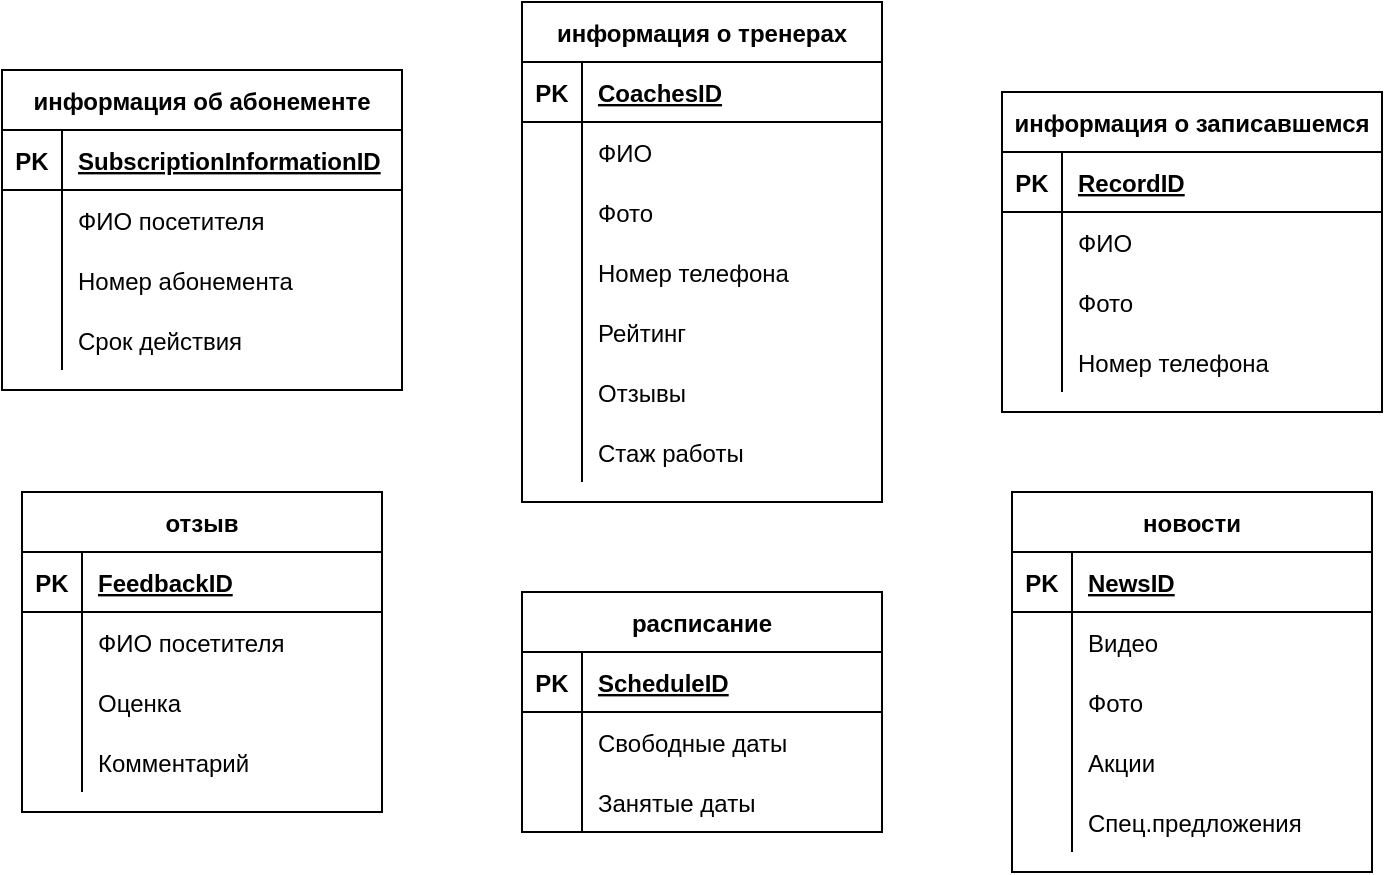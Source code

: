 <mxfile version="13.9.9" type="device"><diagram id="R2lEEEUBdFMjLlhIrx00" name="Page-1"><mxGraphModel dx="1086" dy="626" grid="1" gridSize="10" guides="1" tooltips="1" connect="1" arrows="1" fold="1" page="1" pageScale="1" pageWidth="850" pageHeight="1100" math="0" shadow="0" extFonts="Permanent Marker^https://fonts.googleapis.com/css?family=Permanent+Marker"><root><mxCell id="0"/><mxCell id="1" parent="0"/><mxCell id="PER4lEOagkF68jxOfGZN-2" value="информация об абонементе" style="shape=table;startSize=30;container=1;collapsible=1;childLayout=tableLayout;fixedRows=1;rowLines=0;fontStyle=1;align=center;resizeLast=1;" vertex="1" parent="1"><mxGeometry x="120" y="99" width="200" height="160" as="geometry"/></mxCell><mxCell id="PER4lEOagkF68jxOfGZN-3" value="" style="shape=partialRectangle;collapsible=0;dropTarget=0;pointerEvents=0;fillColor=none;top=0;left=0;bottom=1;right=0;points=[[0,0.5],[1,0.5]];portConstraint=eastwest;" vertex="1" parent="PER4lEOagkF68jxOfGZN-2"><mxGeometry y="30" width="200" height="30" as="geometry"/></mxCell><mxCell id="PER4lEOagkF68jxOfGZN-4" value="PK" style="shape=partialRectangle;connectable=0;fillColor=none;top=0;left=0;bottom=0;right=0;fontStyle=1;overflow=hidden;" vertex="1" parent="PER4lEOagkF68jxOfGZN-3"><mxGeometry width="30" height="30" as="geometry"/></mxCell><mxCell id="PER4lEOagkF68jxOfGZN-5" value="SubscriptionInformationID" style="shape=partialRectangle;connectable=0;fillColor=none;top=0;left=0;bottom=0;right=0;align=left;spacingLeft=6;fontStyle=5;overflow=hidden;" vertex="1" parent="PER4lEOagkF68jxOfGZN-3"><mxGeometry x="30" width="170" height="30" as="geometry"/></mxCell><mxCell id="PER4lEOagkF68jxOfGZN-6" value="" style="shape=partialRectangle;collapsible=0;dropTarget=0;pointerEvents=0;fillColor=none;top=0;left=0;bottom=0;right=0;points=[[0,0.5],[1,0.5]];portConstraint=eastwest;" vertex="1" parent="PER4lEOagkF68jxOfGZN-2"><mxGeometry y="60" width="200" height="30" as="geometry"/></mxCell><mxCell id="PER4lEOagkF68jxOfGZN-7" value="" style="shape=partialRectangle;connectable=0;fillColor=none;top=0;left=0;bottom=0;right=0;editable=1;overflow=hidden;" vertex="1" parent="PER4lEOagkF68jxOfGZN-6"><mxGeometry width="30" height="30" as="geometry"/></mxCell><mxCell id="PER4lEOagkF68jxOfGZN-8" value="ФИО посетителя" style="shape=partialRectangle;connectable=0;fillColor=none;top=0;left=0;bottom=0;right=0;align=left;spacingLeft=6;overflow=hidden;" vertex="1" parent="PER4lEOagkF68jxOfGZN-6"><mxGeometry x="30" width="170" height="30" as="geometry"/></mxCell><mxCell id="PER4lEOagkF68jxOfGZN-9" value="" style="shape=partialRectangle;collapsible=0;dropTarget=0;pointerEvents=0;fillColor=none;top=0;left=0;bottom=0;right=0;points=[[0,0.5],[1,0.5]];portConstraint=eastwest;" vertex="1" parent="PER4lEOagkF68jxOfGZN-2"><mxGeometry y="90" width="200" height="30" as="geometry"/></mxCell><mxCell id="PER4lEOagkF68jxOfGZN-10" value="" style="shape=partialRectangle;connectable=0;fillColor=none;top=0;left=0;bottom=0;right=0;editable=1;overflow=hidden;" vertex="1" parent="PER4lEOagkF68jxOfGZN-9"><mxGeometry width="30" height="30" as="geometry"/></mxCell><mxCell id="PER4lEOagkF68jxOfGZN-11" value="Номер абонемента" style="shape=partialRectangle;connectable=0;fillColor=none;top=0;left=0;bottom=0;right=0;align=left;spacingLeft=6;overflow=hidden;" vertex="1" parent="PER4lEOagkF68jxOfGZN-9"><mxGeometry x="30" width="170" height="30" as="geometry"/></mxCell><mxCell id="PER4lEOagkF68jxOfGZN-12" value="" style="shape=partialRectangle;collapsible=0;dropTarget=0;pointerEvents=0;fillColor=none;top=0;left=0;bottom=0;right=0;points=[[0,0.5],[1,0.5]];portConstraint=eastwest;" vertex="1" parent="PER4lEOagkF68jxOfGZN-2"><mxGeometry y="120" width="200" height="30" as="geometry"/></mxCell><mxCell id="PER4lEOagkF68jxOfGZN-13" value="" style="shape=partialRectangle;connectable=0;fillColor=none;top=0;left=0;bottom=0;right=0;editable=1;overflow=hidden;" vertex="1" parent="PER4lEOagkF68jxOfGZN-12"><mxGeometry width="30" height="30" as="geometry"/></mxCell><mxCell id="PER4lEOagkF68jxOfGZN-14" value="Срок действия" style="shape=partialRectangle;connectable=0;fillColor=none;top=0;left=0;bottom=0;right=0;align=left;spacingLeft=6;overflow=hidden;" vertex="1" parent="PER4lEOagkF68jxOfGZN-12"><mxGeometry x="30" width="170" height="30" as="geometry"/></mxCell><mxCell id="PER4lEOagkF68jxOfGZN-19" value="отзыв" style="shape=table;startSize=30;container=1;collapsible=1;childLayout=tableLayout;fixedRows=1;rowLines=0;fontStyle=1;align=center;resizeLast=1;" vertex="1" parent="1"><mxGeometry x="130" y="310" width="180" height="160" as="geometry"/></mxCell><mxCell id="PER4lEOagkF68jxOfGZN-20" value="" style="shape=partialRectangle;collapsible=0;dropTarget=0;pointerEvents=0;fillColor=none;top=0;left=0;bottom=1;right=0;points=[[0,0.5],[1,0.5]];portConstraint=eastwest;" vertex="1" parent="PER4lEOagkF68jxOfGZN-19"><mxGeometry y="30" width="180" height="30" as="geometry"/></mxCell><mxCell id="PER4lEOagkF68jxOfGZN-21" value="PK" style="shape=partialRectangle;connectable=0;fillColor=none;top=0;left=0;bottom=0;right=0;fontStyle=1;overflow=hidden;" vertex="1" parent="PER4lEOagkF68jxOfGZN-20"><mxGeometry width="30" height="30" as="geometry"/></mxCell><mxCell id="PER4lEOagkF68jxOfGZN-22" value="FeedbackID" style="shape=partialRectangle;connectable=0;fillColor=none;top=0;left=0;bottom=0;right=0;align=left;spacingLeft=6;fontStyle=5;overflow=hidden;" vertex="1" parent="PER4lEOagkF68jxOfGZN-20"><mxGeometry x="30" width="150" height="30" as="geometry"/></mxCell><mxCell id="PER4lEOagkF68jxOfGZN-23" value="" style="shape=partialRectangle;collapsible=0;dropTarget=0;pointerEvents=0;fillColor=none;top=0;left=0;bottom=0;right=0;points=[[0,0.5],[1,0.5]];portConstraint=eastwest;" vertex="1" parent="PER4lEOagkF68jxOfGZN-19"><mxGeometry y="60" width="180" height="30" as="geometry"/></mxCell><mxCell id="PER4lEOagkF68jxOfGZN-24" value="" style="shape=partialRectangle;connectable=0;fillColor=none;top=0;left=0;bottom=0;right=0;editable=1;overflow=hidden;" vertex="1" parent="PER4lEOagkF68jxOfGZN-23"><mxGeometry width="30" height="30" as="geometry"/></mxCell><mxCell id="PER4lEOagkF68jxOfGZN-25" value="ФИО посетителя" style="shape=partialRectangle;connectable=0;fillColor=none;top=0;left=0;bottom=0;right=0;align=left;spacingLeft=6;overflow=hidden;" vertex="1" parent="PER4lEOagkF68jxOfGZN-23"><mxGeometry x="30" width="150" height="30" as="geometry"/></mxCell><mxCell id="PER4lEOagkF68jxOfGZN-26" value="" style="shape=partialRectangle;collapsible=0;dropTarget=0;pointerEvents=0;fillColor=none;top=0;left=0;bottom=0;right=0;points=[[0,0.5],[1,0.5]];portConstraint=eastwest;" vertex="1" parent="PER4lEOagkF68jxOfGZN-19"><mxGeometry y="90" width="180" height="30" as="geometry"/></mxCell><mxCell id="PER4lEOagkF68jxOfGZN-27" value="" style="shape=partialRectangle;connectable=0;fillColor=none;top=0;left=0;bottom=0;right=0;editable=1;overflow=hidden;" vertex="1" parent="PER4lEOagkF68jxOfGZN-26"><mxGeometry width="30" height="30" as="geometry"/></mxCell><mxCell id="PER4lEOagkF68jxOfGZN-28" value="Оценка" style="shape=partialRectangle;connectable=0;fillColor=none;top=0;left=0;bottom=0;right=0;align=left;spacingLeft=6;overflow=hidden;" vertex="1" parent="PER4lEOagkF68jxOfGZN-26"><mxGeometry x="30" width="150" height="30" as="geometry"/></mxCell><mxCell id="PER4lEOagkF68jxOfGZN-29" value="" style="shape=partialRectangle;collapsible=0;dropTarget=0;pointerEvents=0;fillColor=none;top=0;left=0;bottom=0;right=0;points=[[0,0.5],[1,0.5]];portConstraint=eastwest;" vertex="1" parent="PER4lEOagkF68jxOfGZN-19"><mxGeometry y="120" width="180" height="30" as="geometry"/></mxCell><mxCell id="PER4lEOagkF68jxOfGZN-30" value="" style="shape=partialRectangle;connectable=0;fillColor=none;top=0;left=0;bottom=0;right=0;editable=1;overflow=hidden;" vertex="1" parent="PER4lEOagkF68jxOfGZN-29"><mxGeometry width="30" height="30" as="geometry"/></mxCell><mxCell id="PER4lEOagkF68jxOfGZN-31" value="Комментарий" style="shape=partialRectangle;connectable=0;fillColor=none;top=0;left=0;bottom=0;right=0;align=left;spacingLeft=6;overflow=hidden;" vertex="1" parent="PER4lEOagkF68jxOfGZN-29"><mxGeometry x="30" width="150" height="30" as="geometry"/></mxCell><mxCell id="PER4lEOagkF68jxOfGZN-32" value="информация о записавшемся" style="shape=table;startSize=30;container=1;collapsible=1;childLayout=tableLayout;fixedRows=1;rowLines=0;fontStyle=1;align=center;resizeLast=1;" vertex="1" parent="1"><mxGeometry x="620" y="110" width="190" height="160" as="geometry"/></mxCell><mxCell id="PER4lEOagkF68jxOfGZN-33" value="" style="shape=partialRectangle;collapsible=0;dropTarget=0;pointerEvents=0;fillColor=none;top=0;left=0;bottom=1;right=0;points=[[0,0.5],[1,0.5]];portConstraint=eastwest;" vertex="1" parent="PER4lEOagkF68jxOfGZN-32"><mxGeometry y="30" width="190" height="30" as="geometry"/></mxCell><mxCell id="PER4lEOagkF68jxOfGZN-34" value="PK" style="shape=partialRectangle;connectable=0;fillColor=none;top=0;left=0;bottom=0;right=0;fontStyle=1;overflow=hidden;" vertex="1" parent="PER4lEOagkF68jxOfGZN-33"><mxGeometry width="30" height="30" as="geometry"/></mxCell><mxCell id="PER4lEOagkF68jxOfGZN-35" value="RecordID" style="shape=partialRectangle;connectable=0;fillColor=none;top=0;left=0;bottom=0;right=0;align=left;spacingLeft=6;fontStyle=5;overflow=hidden;" vertex="1" parent="PER4lEOagkF68jxOfGZN-33"><mxGeometry x="30" width="160" height="30" as="geometry"/></mxCell><mxCell id="PER4lEOagkF68jxOfGZN-36" value="" style="shape=partialRectangle;collapsible=0;dropTarget=0;pointerEvents=0;fillColor=none;top=0;left=0;bottom=0;right=0;points=[[0,0.5],[1,0.5]];portConstraint=eastwest;" vertex="1" parent="PER4lEOagkF68jxOfGZN-32"><mxGeometry y="60" width="190" height="30" as="geometry"/></mxCell><mxCell id="PER4lEOagkF68jxOfGZN-37" value="" style="shape=partialRectangle;connectable=0;fillColor=none;top=0;left=0;bottom=0;right=0;editable=1;overflow=hidden;" vertex="1" parent="PER4lEOagkF68jxOfGZN-36"><mxGeometry width="30" height="30" as="geometry"/></mxCell><mxCell id="PER4lEOagkF68jxOfGZN-38" value="ФИО" style="shape=partialRectangle;connectable=0;fillColor=none;top=0;left=0;bottom=0;right=0;align=left;spacingLeft=6;overflow=hidden;" vertex="1" parent="PER4lEOagkF68jxOfGZN-36"><mxGeometry x="30" width="160" height="30" as="geometry"/></mxCell><mxCell id="PER4lEOagkF68jxOfGZN-39" value="" style="shape=partialRectangle;collapsible=0;dropTarget=0;pointerEvents=0;fillColor=none;top=0;left=0;bottom=0;right=0;points=[[0,0.5],[1,0.5]];portConstraint=eastwest;" vertex="1" parent="PER4lEOagkF68jxOfGZN-32"><mxGeometry y="90" width="190" height="30" as="geometry"/></mxCell><mxCell id="PER4lEOagkF68jxOfGZN-40" value="" style="shape=partialRectangle;connectable=0;fillColor=none;top=0;left=0;bottom=0;right=0;editable=1;overflow=hidden;" vertex="1" parent="PER4lEOagkF68jxOfGZN-39"><mxGeometry width="30" height="30" as="geometry"/></mxCell><mxCell id="PER4lEOagkF68jxOfGZN-41" value="Фото" style="shape=partialRectangle;connectable=0;fillColor=none;top=0;left=0;bottom=0;right=0;align=left;spacingLeft=6;overflow=hidden;" vertex="1" parent="PER4lEOagkF68jxOfGZN-39"><mxGeometry x="30" width="160" height="30" as="geometry"/></mxCell><mxCell id="PER4lEOagkF68jxOfGZN-42" value="" style="shape=partialRectangle;collapsible=0;dropTarget=0;pointerEvents=0;fillColor=none;top=0;left=0;bottom=0;right=0;points=[[0,0.5],[1,0.5]];portConstraint=eastwest;" vertex="1" parent="PER4lEOagkF68jxOfGZN-32"><mxGeometry y="120" width="190" height="30" as="geometry"/></mxCell><mxCell id="PER4lEOagkF68jxOfGZN-43" value="" style="shape=partialRectangle;connectable=0;fillColor=none;top=0;left=0;bottom=0;right=0;editable=1;overflow=hidden;" vertex="1" parent="PER4lEOagkF68jxOfGZN-42"><mxGeometry width="30" height="30" as="geometry"/></mxCell><mxCell id="PER4lEOagkF68jxOfGZN-44" value="Номер телефона" style="shape=partialRectangle;connectable=0;fillColor=none;top=0;left=0;bottom=0;right=0;align=left;spacingLeft=6;overflow=hidden;" vertex="1" parent="PER4lEOagkF68jxOfGZN-42"><mxGeometry x="30" width="160" height="30" as="geometry"/></mxCell><mxCell id="PER4lEOagkF68jxOfGZN-45" value="расписание" style="shape=table;startSize=30;container=1;collapsible=1;childLayout=tableLayout;fixedRows=1;rowLines=0;fontStyle=1;align=center;resizeLast=1;" vertex="1" parent="1"><mxGeometry x="380" y="360" width="180" height="120" as="geometry"/></mxCell><mxCell id="PER4lEOagkF68jxOfGZN-46" value="" style="shape=partialRectangle;collapsible=0;dropTarget=0;pointerEvents=0;fillColor=none;top=0;left=0;bottom=1;right=0;points=[[0,0.5],[1,0.5]];portConstraint=eastwest;" vertex="1" parent="PER4lEOagkF68jxOfGZN-45"><mxGeometry y="30" width="180" height="30" as="geometry"/></mxCell><mxCell id="PER4lEOagkF68jxOfGZN-47" value="PK" style="shape=partialRectangle;connectable=0;fillColor=none;top=0;left=0;bottom=0;right=0;fontStyle=1;overflow=hidden;" vertex="1" parent="PER4lEOagkF68jxOfGZN-46"><mxGeometry width="30" height="30" as="geometry"/></mxCell><mxCell id="PER4lEOagkF68jxOfGZN-48" value="ScheduleID" style="shape=partialRectangle;connectable=0;fillColor=none;top=0;left=0;bottom=0;right=0;align=left;spacingLeft=6;fontStyle=5;overflow=hidden;" vertex="1" parent="PER4lEOagkF68jxOfGZN-46"><mxGeometry x="30" width="150" height="30" as="geometry"/></mxCell><mxCell id="PER4lEOagkF68jxOfGZN-49" value="" style="shape=partialRectangle;collapsible=0;dropTarget=0;pointerEvents=0;fillColor=none;top=0;left=0;bottom=0;right=0;points=[[0,0.5],[1,0.5]];portConstraint=eastwest;" vertex="1" parent="PER4lEOagkF68jxOfGZN-45"><mxGeometry y="60" width="180" height="30" as="geometry"/></mxCell><mxCell id="PER4lEOagkF68jxOfGZN-50" value="" style="shape=partialRectangle;connectable=0;fillColor=none;top=0;left=0;bottom=0;right=0;editable=1;overflow=hidden;" vertex="1" parent="PER4lEOagkF68jxOfGZN-49"><mxGeometry width="30" height="30" as="geometry"/></mxCell><mxCell id="PER4lEOagkF68jxOfGZN-51" value="Свободные даты" style="shape=partialRectangle;connectable=0;fillColor=none;top=0;left=0;bottom=0;right=0;align=left;spacingLeft=6;overflow=hidden;" vertex="1" parent="PER4lEOagkF68jxOfGZN-49"><mxGeometry x="30" width="150" height="30" as="geometry"/></mxCell><mxCell id="PER4lEOagkF68jxOfGZN-52" value="" style="shape=partialRectangle;collapsible=0;dropTarget=0;pointerEvents=0;fillColor=none;top=0;left=0;bottom=0;right=0;points=[[0,0.5],[1,0.5]];portConstraint=eastwest;" vertex="1" parent="PER4lEOagkF68jxOfGZN-45"><mxGeometry y="90" width="180" height="30" as="geometry"/></mxCell><mxCell id="PER4lEOagkF68jxOfGZN-53" value="" style="shape=partialRectangle;connectable=0;fillColor=none;top=0;left=0;bottom=0;right=0;editable=1;overflow=hidden;" vertex="1" parent="PER4lEOagkF68jxOfGZN-52"><mxGeometry width="30" height="30" as="geometry"/></mxCell><mxCell id="PER4lEOagkF68jxOfGZN-54" value="Занятые даты" style="shape=partialRectangle;connectable=0;fillColor=none;top=0;left=0;bottom=0;right=0;align=left;spacingLeft=6;overflow=hidden;" vertex="1" parent="PER4lEOagkF68jxOfGZN-52"><mxGeometry x="30" width="150" height="30" as="geometry"/></mxCell><mxCell id="PER4lEOagkF68jxOfGZN-58" value="новости" style="shape=table;startSize=30;container=1;collapsible=1;childLayout=tableLayout;fixedRows=1;rowLines=0;fontStyle=1;align=center;resizeLast=1;" vertex="1" parent="1"><mxGeometry x="625" y="310" width="180" height="190" as="geometry"/></mxCell><mxCell id="PER4lEOagkF68jxOfGZN-59" value="" style="shape=partialRectangle;collapsible=0;dropTarget=0;pointerEvents=0;fillColor=none;top=0;left=0;bottom=1;right=0;points=[[0,0.5],[1,0.5]];portConstraint=eastwest;" vertex="1" parent="PER4lEOagkF68jxOfGZN-58"><mxGeometry y="30" width="180" height="30" as="geometry"/></mxCell><mxCell id="PER4lEOagkF68jxOfGZN-60" value="PK" style="shape=partialRectangle;connectable=0;fillColor=none;top=0;left=0;bottom=0;right=0;fontStyle=1;overflow=hidden;" vertex="1" parent="PER4lEOagkF68jxOfGZN-59"><mxGeometry width="30" height="30" as="geometry"/></mxCell><mxCell id="PER4lEOagkF68jxOfGZN-61" value="NewsID" style="shape=partialRectangle;connectable=0;fillColor=none;top=0;left=0;bottom=0;right=0;align=left;spacingLeft=6;fontStyle=5;overflow=hidden;" vertex="1" parent="PER4lEOagkF68jxOfGZN-59"><mxGeometry x="30" width="150" height="30" as="geometry"/></mxCell><mxCell id="PER4lEOagkF68jxOfGZN-62" value="" style="shape=partialRectangle;collapsible=0;dropTarget=0;pointerEvents=0;fillColor=none;top=0;left=0;bottom=0;right=0;points=[[0,0.5],[1,0.5]];portConstraint=eastwest;" vertex="1" parent="PER4lEOagkF68jxOfGZN-58"><mxGeometry y="60" width="180" height="30" as="geometry"/></mxCell><mxCell id="PER4lEOagkF68jxOfGZN-63" value="" style="shape=partialRectangle;connectable=0;fillColor=none;top=0;left=0;bottom=0;right=0;editable=1;overflow=hidden;" vertex="1" parent="PER4lEOagkF68jxOfGZN-62"><mxGeometry width="30" height="30" as="geometry"/></mxCell><mxCell id="PER4lEOagkF68jxOfGZN-64" value="Видео" style="shape=partialRectangle;connectable=0;fillColor=none;top=0;left=0;bottom=0;right=0;align=left;spacingLeft=6;overflow=hidden;" vertex="1" parent="PER4lEOagkF68jxOfGZN-62"><mxGeometry x="30" width="150" height="30" as="geometry"/></mxCell><mxCell id="PER4lEOagkF68jxOfGZN-65" value="" style="shape=partialRectangle;collapsible=0;dropTarget=0;pointerEvents=0;fillColor=none;top=0;left=0;bottom=0;right=0;points=[[0,0.5],[1,0.5]];portConstraint=eastwest;" vertex="1" parent="PER4lEOagkF68jxOfGZN-58"><mxGeometry y="90" width="180" height="30" as="geometry"/></mxCell><mxCell id="PER4lEOagkF68jxOfGZN-66" value="" style="shape=partialRectangle;connectable=0;fillColor=none;top=0;left=0;bottom=0;right=0;editable=1;overflow=hidden;" vertex="1" parent="PER4lEOagkF68jxOfGZN-65"><mxGeometry width="30" height="30" as="geometry"/></mxCell><mxCell id="PER4lEOagkF68jxOfGZN-67" value="Фото" style="shape=partialRectangle;connectable=0;fillColor=none;top=0;left=0;bottom=0;right=0;align=left;spacingLeft=6;overflow=hidden;" vertex="1" parent="PER4lEOagkF68jxOfGZN-65"><mxGeometry x="30" width="150" height="30" as="geometry"/></mxCell><mxCell id="PER4lEOagkF68jxOfGZN-68" value="" style="shape=partialRectangle;collapsible=0;dropTarget=0;pointerEvents=0;fillColor=none;top=0;left=0;bottom=0;right=0;points=[[0,0.5],[1,0.5]];portConstraint=eastwest;" vertex="1" parent="PER4lEOagkF68jxOfGZN-58"><mxGeometry y="120" width="180" height="30" as="geometry"/></mxCell><mxCell id="PER4lEOagkF68jxOfGZN-69" value="" style="shape=partialRectangle;connectable=0;fillColor=none;top=0;left=0;bottom=0;right=0;editable=1;overflow=hidden;" vertex="1" parent="PER4lEOagkF68jxOfGZN-68"><mxGeometry width="30" height="30" as="geometry"/></mxCell><mxCell id="PER4lEOagkF68jxOfGZN-70" value="Акции" style="shape=partialRectangle;connectable=0;fillColor=none;top=0;left=0;bottom=0;right=0;align=left;spacingLeft=6;overflow=hidden;" vertex="1" parent="PER4lEOagkF68jxOfGZN-68"><mxGeometry x="30" width="150" height="30" as="geometry"/></mxCell><mxCell id="PER4lEOagkF68jxOfGZN-72" value="" style="shape=partialRectangle;collapsible=0;dropTarget=0;pointerEvents=0;fillColor=none;top=0;left=0;bottom=0;right=0;points=[[0,0.5],[1,0.5]];portConstraint=eastwest;" vertex="1" parent="PER4lEOagkF68jxOfGZN-58"><mxGeometry y="150" width="180" height="30" as="geometry"/></mxCell><mxCell id="PER4lEOagkF68jxOfGZN-73" value="" style="shape=partialRectangle;connectable=0;fillColor=none;top=0;left=0;bottom=0;right=0;editable=1;overflow=hidden;" vertex="1" parent="PER4lEOagkF68jxOfGZN-72"><mxGeometry width="30" height="30" as="geometry"/></mxCell><mxCell id="PER4lEOagkF68jxOfGZN-74" value="Спец.предложения" style="shape=partialRectangle;connectable=0;fillColor=none;top=0;left=0;bottom=0;right=0;align=left;spacingLeft=6;overflow=hidden;" vertex="1" parent="PER4lEOagkF68jxOfGZN-72"><mxGeometry x="30" width="150" height="30" as="geometry"/></mxCell><mxCell id="PER4lEOagkF68jxOfGZN-75" value="информация о тренерах" style="shape=table;startSize=30;container=1;collapsible=1;childLayout=tableLayout;fixedRows=1;rowLines=0;fontStyle=1;align=center;resizeLast=1;" vertex="1" parent="1"><mxGeometry x="380" y="65" width="180" height="250" as="geometry"/></mxCell><mxCell id="PER4lEOagkF68jxOfGZN-76" value="" style="shape=partialRectangle;collapsible=0;dropTarget=0;pointerEvents=0;fillColor=none;top=0;left=0;bottom=1;right=0;points=[[0,0.5],[1,0.5]];portConstraint=eastwest;" vertex="1" parent="PER4lEOagkF68jxOfGZN-75"><mxGeometry y="30" width="180" height="30" as="geometry"/></mxCell><mxCell id="PER4lEOagkF68jxOfGZN-77" value="PK" style="shape=partialRectangle;connectable=0;fillColor=none;top=0;left=0;bottom=0;right=0;fontStyle=1;overflow=hidden;" vertex="1" parent="PER4lEOagkF68jxOfGZN-76"><mxGeometry width="30" height="30" as="geometry"/></mxCell><mxCell id="PER4lEOagkF68jxOfGZN-78" value="CoachesID" style="shape=partialRectangle;connectable=0;fillColor=none;top=0;left=0;bottom=0;right=0;align=left;spacingLeft=6;fontStyle=5;overflow=hidden;" vertex="1" parent="PER4lEOagkF68jxOfGZN-76"><mxGeometry x="30" width="150" height="30" as="geometry"/></mxCell><mxCell id="PER4lEOagkF68jxOfGZN-79" value="" style="shape=partialRectangle;collapsible=0;dropTarget=0;pointerEvents=0;fillColor=none;top=0;left=0;bottom=0;right=0;points=[[0,0.5],[1,0.5]];portConstraint=eastwest;" vertex="1" parent="PER4lEOagkF68jxOfGZN-75"><mxGeometry y="60" width="180" height="30" as="geometry"/></mxCell><mxCell id="PER4lEOagkF68jxOfGZN-80" value="" style="shape=partialRectangle;connectable=0;fillColor=none;top=0;left=0;bottom=0;right=0;editable=1;overflow=hidden;" vertex="1" parent="PER4lEOagkF68jxOfGZN-79"><mxGeometry width="30" height="30" as="geometry"/></mxCell><mxCell id="PER4lEOagkF68jxOfGZN-81" value="ФИО" style="shape=partialRectangle;connectable=0;fillColor=none;top=0;left=0;bottom=0;right=0;align=left;spacingLeft=6;overflow=hidden;" vertex="1" parent="PER4lEOagkF68jxOfGZN-79"><mxGeometry x="30" width="150" height="30" as="geometry"/></mxCell><mxCell id="PER4lEOagkF68jxOfGZN-82" value="" style="shape=partialRectangle;collapsible=0;dropTarget=0;pointerEvents=0;fillColor=none;top=0;left=0;bottom=0;right=0;points=[[0,0.5],[1,0.5]];portConstraint=eastwest;" vertex="1" parent="PER4lEOagkF68jxOfGZN-75"><mxGeometry y="90" width="180" height="30" as="geometry"/></mxCell><mxCell id="PER4lEOagkF68jxOfGZN-83" value="" style="shape=partialRectangle;connectable=0;fillColor=none;top=0;left=0;bottom=0;right=0;editable=1;overflow=hidden;" vertex="1" parent="PER4lEOagkF68jxOfGZN-82"><mxGeometry width="30" height="30" as="geometry"/></mxCell><mxCell id="PER4lEOagkF68jxOfGZN-84" value="Фото" style="shape=partialRectangle;connectable=0;fillColor=none;top=0;left=0;bottom=0;right=0;align=left;spacingLeft=6;overflow=hidden;" vertex="1" parent="PER4lEOagkF68jxOfGZN-82"><mxGeometry x="30" width="150" height="30" as="geometry"/></mxCell><mxCell id="PER4lEOagkF68jxOfGZN-85" value="" style="shape=partialRectangle;collapsible=0;dropTarget=0;pointerEvents=0;fillColor=none;top=0;left=0;bottom=0;right=0;points=[[0,0.5],[1,0.5]];portConstraint=eastwest;" vertex="1" parent="PER4lEOagkF68jxOfGZN-75"><mxGeometry y="120" width="180" height="30" as="geometry"/></mxCell><mxCell id="PER4lEOagkF68jxOfGZN-86" value="" style="shape=partialRectangle;connectable=0;fillColor=none;top=0;left=0;bottom=0;right=0;editable=1;overflow=hidden;" vertex="1" parent="PER4lEOagkF68jxOfGZN-85"><mxGeometry width="30" height="30" as="geometry"/></mxCell><mxCell id="PER4lEOagkF68jxOfGZN-87" value="Номер телефона" style="shape=partialRectangle;connectable=0;fillColor=none;top=0;left=0;bottom=0;right=0;align=left;spacingLeft=6;overflow=hidden;" vertex="1" parent="PER4lEOagkF68jxOfGZN-85"><mxGeometry x="30" width="150" height="30" as="geometry"/></mxCell><mxCell id="PER4lEOagkF68jxOfGZN-89" value="" style="shape=partialRectangle;collapsible=0;dropTarget=0;pointerEvents=0;fillColor=none;top=0;left=0;bottom=0;right=0;points=[[0,0.5],[1,0.5]];portConstraint=eastwest;" vertex="1" parent="PER4lEOagkF68jxOfGZN-75"><mxGeometry y="150" width="180" height="30" as="geometry"/></mxCell><mxCell id="PER4lEOagkF68jxOfGZN-90" value="" style="shape=partialRectangle;connectable=0;fillColor=none;top=0;left=0;bottom=0;right=0;editable=1;overflow=hidden;" vertex="1" parent="PER4lEOagkF68jxOfGZN-89"><mxGeometry width="30" height="30" as="geometry"/></mxCell><mxCell id="PER4lEOagkF68jxOfGZN-91" value="Рейтинг" style="shape=partialRectangle;connectable=0;fillColor=none;top=0;left=0;bottom=0;right=0;align=left;spacingLeft=6;overflow=hidden;" vertex="1" parent="PER4lEOagkF68jxOfGZN-89"><mxGeometry x="30" width="150" height="30" as="geometry"/></mxCell><mxCell id="PER4lEOagkF68jxOfGZN-97" value="" style="shape=partialRectangle;collapsible=0;dropTarget=0;pointerEvents=0;fillColor=none;top=0;left=0;bottom=0;right=0;points=[[0,0.5],[1,0.5]];portConstraint=eastwest;" vertex="1" parent="PER4lEOagkF68jxOfGZN-75"><mxGeometry y="180" width="180" height="30" as="geometry"/></mxCell><mxCell id="PER4lEOagkF68jxOfGZN-98" value="" style="shape=partialRectangle;connectable=0;fillColor=none;top=0;left=0;bottom=0;right=0;editable=1;overflow=hidden;" vertex="1" parent="PER4lEOagkF68jxOfGZN-97"><mxGeometry width="30" height="30" as="geometry"/></mxCell><mxCell id="PER4lEOagkF68jxOfGZN-99" value="Отзывы" style="shape=partialRectangle;connectable=0;fillColor=none;top=0;left=0;bottom=0;right=0;align=left;spacingLeft=6;overflow=hidden;" vertex="1" parent="PER4lEOagkF68jxOfGZN-97"><mxGeometry x="30" width="150" height="30" as="geometry"/></mxCell><mxCell id="PER4lEOagkF68jxOfGZN-93" value="" style="shape=partialRectangle;collapsible=0;dropTarget=0;pointerEvents=0;fillColor=none;top=0;left=0;bottom=0;right=0;points=[[0,0.5],[1,0.5]];portConstraint=eastwest;" vertex="1" parent="PER4lEOagkF68jxOfGZN-75"><mxGeometry y="210" width="180" height="30" as="geometry"/></mxCell><mxCell id="PER4lEOagkF68jxOfGZN-94" value="" style="shape=partialRectangle;connectable=0;fillColor=none;top=0;left=0;bottom=0;right=0;editable=1;overflow=hidden;" vertex="1" parent="PER4lEOagkF68jxOfGZN-93"><mxGeometry width="30" height="30" as="geometry"/></mxCell><mxCell id="PER4lEOagkF68jxOfGZN-95" value="Стаж работы" style="shape=partialRectangle;connectable=0;fillColor=none;top=0;left=0;bottom=0;right=0;align=left;spacingLeft=6;overflow=hidden;" vertex="1" parent="PER4lEOagkF68jxOfGZN-93"><mxGeometry x="30" width="150" height="30" as="geometry"/></mxCell></root></mxGraphModel></diagram></mxfile>